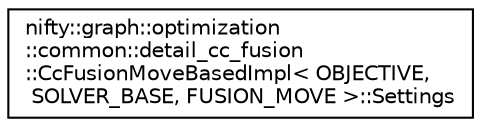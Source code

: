 digraph "Graphical Class Hierarchy"
{
  edge [fontname="Helvetica",fontsize="10",labelfontname="Helvetica",labelfontsize="10"];
  node [fontname="Helvetica",fontsize="10",shape=record];
  rankdir="LR";
  Node1 [label="nifty::graph::optimization\l::common::detail_cc_fusion\l::CcFusionMoveBasedImpl\< OBJECTIVE,\l SOLVER_BASE, FUSION_MOVE \>::Settings",height=0.2,width=0.4,color="black", fillcolor="white", style="filled",URL="$structnifty_1_1graph_1_1optimization_1_1common_1_1detail__cc__fusion_1_1CcFusionMoveBasedImpl_1_1Settings.html"];
}
